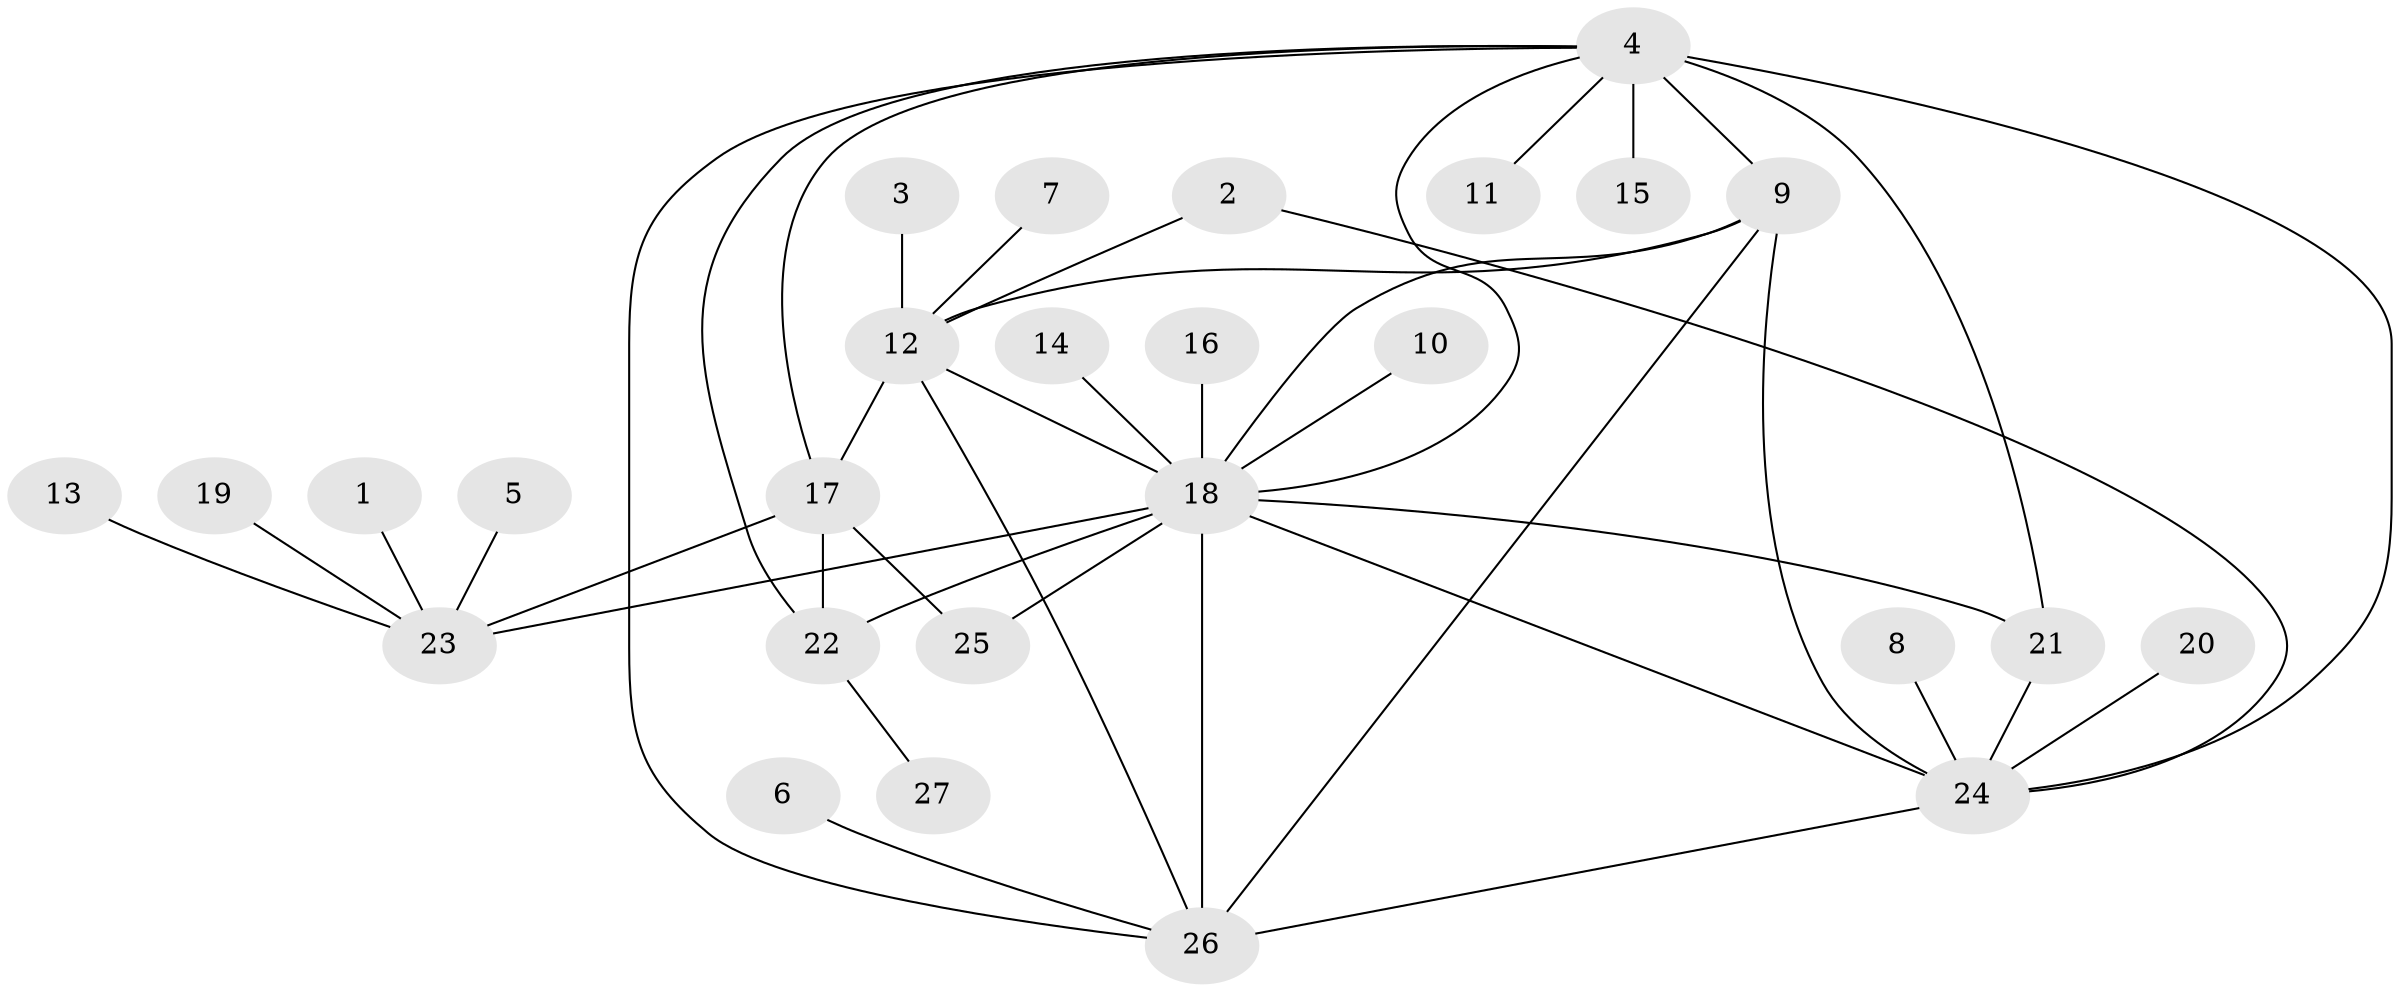 // original degree distribution, {17: 0.018518518518518517, 11: 0.018518518518518517, 9: 0.05555555555555555, 10: 0.018518518518518517, 8: 0.018518518518518517, 1: 0.4444444444444444, 5: 0.037037037037037035, 3: 0.12962962962962962, 2: 0.18518518518518517, 6: 0.018518518518518517, 4: 0.05555555555555555}
// Generated by graph-tools (version 1.1) at 2025/49/03/09/25 03:49:53]
// undirected, 27 vertices, 42 edges
graph export_dot {
graph [start="1"]
  node [color=gray90,style=filled];
  1;
  2;
  3;
  4;
  5;
  6;
  7;
  8;
  9;
  10;
  11;
  12;
  13;
  14;
  15;
  16;
  17;
  18;
  19;
  20;
  21;
  22;
  23;
  24;
  25;
  26;
  27;
  1 -- 23 [weight=1.0];
  2 -- 12 [weight=1.0];
  2 -- 24 [weight=1.0];
  3 -- 12 [weight=1.0];
  4 -- 9 [weight=2.0];
  4 -- 11 [weight=1.0];
  4 -- 15 [weight=1.0];
  4 -- 17 [weight=1.0];
  4 -- 18 [weight=1.0];
  4 -- 21 [weight=1.0];
  4 -- 22 [weight=1.0];
  4 -- 24 [weight=2.0];
  4 -- 26 [weight=1.0];
  5 -- 23 [weight=1.0];
  6 -- 26 [weight=1.0];
  7 -- 12 [weight=1.0];
  8 -- 24 [weight=1.0];
  9 -- 12 [weight=1.0];
  9 -- 18 [weight=1.0];
  9 -- 24 [weight=2.0];
  9 -- 26 [weight=1.0];
  10 -- 18 [weight=1.0];
  12 -- 17 [weight=1.0];
  12 -- 18 [weight=1.0];
  12 -- 26 [weight=1.0];
  13 -- 23 [weight=1.0];
  14 -- 18 [weight=1.0];
  16 -- 18 [weight=1.0];
  17 -- 22 [weight=1.0];
  17 -- 23 [weight=1.0];
  17 -- 25 [weight=1.0];
  18 -- 21 [weight=1.0];
  18 -- 22 [weight=2.0];
  18 -- 23 [weight=1.0];
  18 -- 24 [weight=1.0];
  18 -- 25 [weight=1.0];
  18 -- 26 [weight=2.0];
  19 -- 23 [weight=1.0];
  20 -- 24 [weight=1.0];
  21 -- 24 [weight=1.0];
  22 -- 27 [weight=1.0];
  24 -- 26 [weight=1.0];
}
